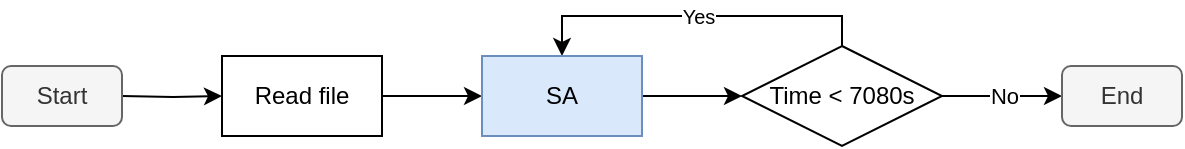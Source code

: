 <mxfile version="21.1.8" type="device">
  <diagram name="第 1 页" id="XBzeOMp0P5YwjBh8SgaQ">
    <mxGraphModel dx="1179" dy="590" grid="1" gridSize="10" guides="1" tooltips="1" connect="1" arrows="1" fold="1" page="1" pageScale="1" pageWidth="827" pageHeight="1169" math="0" shadow="0">
      <root>
        <mxCell id="0" />
        <mxCell id="1" parent="0" />
        <mxCell id="4_T-1KchvU8VisekIgFU-13" style="edgeStyle=orthogonalEdgeStyle;rounded=0;orthogonalLoop=1;jettySize=auto;html=1;entryX=0;entryY=0.5;entryDx=0;entryDy=0;" edge="1" parent="1" target="4_T-1KchvU8VisekIgFU-4">
          <mxGeometry relative="1" as="geometry">
            <mxPoint x="60" y="90" as="sourcePoint" />
          </mxGeometry>
        </mxCell>
        <mxCell id="4_T-1KchvU8VisekIgFU-16" style="edgeStyle=orthogonalEdgeStyle;rounded=0;orthogonalLoop=1;jettySize=auto;html=1;entryX=0;entryY=0.5;entryDx=0;entryDy=0;" edge="1" parent="1" source="4_T-1KchvU8VisekIgFU-4" target="4_T-1KchvU8VisekIgFU-9">
          <mxGeometry relative="1" as="geometry" />
        </mxCell>
        <mxCell id="4_T-1KchvU8VisekIgFU-4" value="Read file" style="rounded=0;whiteSpace=wrap;html=1;" vertex="1" parent="1">
          <mxGeometry x="110" y="70" width="80" height="40" as="geometry" />
        </mxCell>
        <mxCell id="4_T-1KchvU8VisekIgFU-11" style="edgeStyle=orthogonalEdgeStyle;rounded=0;orthogonalLoop=1;jettySize=auto;html=1;entryX=0;entryY=0.5;entryDx=0;entryDy=0;" edge="1" parent="1" source="4_T-1KchvU8VisekIgFU-8" target="4_T-1KchvU8VisekIgFU-10">
          <mxGeometry relative="1" as="geometry" />
        </mxCell>
        <mxCell id="4_T-1KchvU8VisekIgFU-19" value="No" style="edgeLabel;html=1;align=center;verticalAlign=middle;resizable=0;points=[];" vertex="1" connectable="0" parent="4_T-1KchvU8VisekIgFU-11">
          <mxGeometry x="-0.288" relative="1" as="geometry">
            <mxPoint x="9" as="offset" />
          </mxGeometry>
        </mxCell>
        <mxCell id="4_T-1KchvU8VisekIgFU-17" style="edgeStyle=orthogonalEdgeStyle;rounded=0;orthogonalLoop=1;jettySize=auto;html=1;entryX=0.5;entryY=0;entryDx=0;entryDy=0;" edge="1" parent="1" source="4_T-1KchvU8VisekIgFU-8" target="4_T-1KchvU8VisekIgFU-9">
          <mxGeometry relative="1" as="geometry">
            <Array as="points">
              <mxPoint x="420" y="50" />
              <mxPoint x="280" y="50" />
            </Array>
          </mxGeometry>
        </mxCell>
        <mxCell id="4_T-1KchvU8VisekIgFU-20" value="&lt;font style=&quot;font-size: 10px;&quot;&gt;Yes&lt;/font&gt;" style="edgeLabel;html=1;align=center;verticalAlign=middle;resizable=0;points=[];" vertex="1" connectable="0" parent="4_T-1KchvU8VisekIgFU-17">
          <mxGeometry x="0.034" relative="1" as="geometry">
            <mxPoint x="3" as="offset" />
          </mxGeometry>
        </mxCell>
        <mxCell id="4_T-1KchvU8VisekIgFU-8" value="Time &amp;lt; 7080s" style="rhombus;whiteSpace=wrap;html=1;" vertex="1" parent="1">
          <mxGeometry x="370" y="65" width="100" height="50" as="geometry" />
        </mxCell>
        <mxCell id="4_T-1KchvU8VisekIgFU-12" style="edgeStyle=orthogonalEdgeStyle;rounded=0;orthogonalLoop=1;jettySize=auto;html=1;entryX=0;entryY=0.5;entryDx=0;entryDy=0;" edge="1" parent="1" source="4_T-1KchvU8VisekIgFU-9" target="4_T-1KchvU8VisekIgFU-8">
          <mxGeometry relative="1" as="geometry">
            <mxPoint x="340" y="90" as="targetPoint" />
          </mxGeometry>
        </mxCell>
        <mxCell id="4_T-1KchvU8VisekIgFU-9" value="SA" style="rounded=0;whiteSpace=wrap;html=1;fillColor=#dae8fc;strokeColor=#6c8ebf;" vertex="1" parent="1">
          <mxGeometry x="240" y="70" width="80" height="40" as="geometry" />
        </mxCell>
        <mxCell id="4_T-1KchvU8VisekIgFU-10" value="End" style="rounded=1;whiteSpace=wrap;html=1;fillColor=#f5f5f5;strokeColor=#666666;fontColor=#333333;" vertex="1" parent="1">
          <mxGeometry x="530" y="75" width="60" height="30" as="geometry" />
        </mxCell>
        <mxCell id="4_T-1KchvU8VisekIgFU-21" value="Start" style="rounded=1;whiteSpace=wrap;html=1;fillColor=#f5f5f5;strokeColor=#666666;fontColor=#333333;" vertex="1" parent="1">
          <mxGeometry y="75" width="60" height="30" as="geometry" />
        </mxCell>
      </root>
    </mxGraphModel>
  </diagram>
</mxfile>
